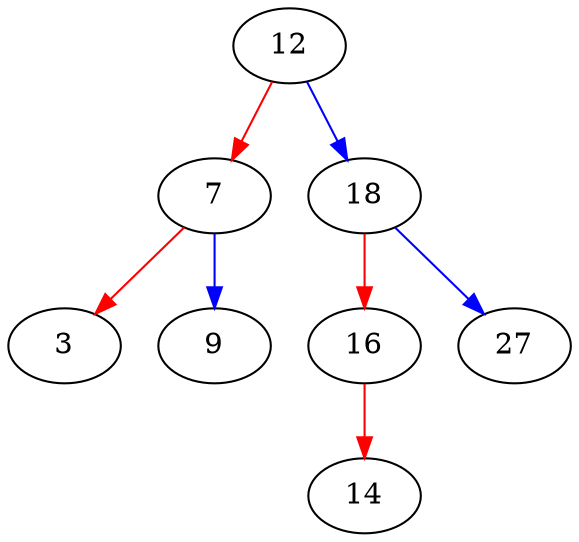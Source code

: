 digraph{
15787856[label="3"]
15788024[label="7"]
15788024 -> 15787856[color=red]
15788024 -> 15787128[color=blue]
15787128[label="9"]
15787352[label="12"]
15787352 -> 15788024[color=red]
15787352 -> 15786568[color=blue]
15786904[label="14"]
15787520[label="16"]
15787520 -> 15786904[color=red]
15786568[label="18"]
15786568 -> 15787520[color=red]
15786568 -> 15787016[color=blue]
15787016[label="27"]
}
